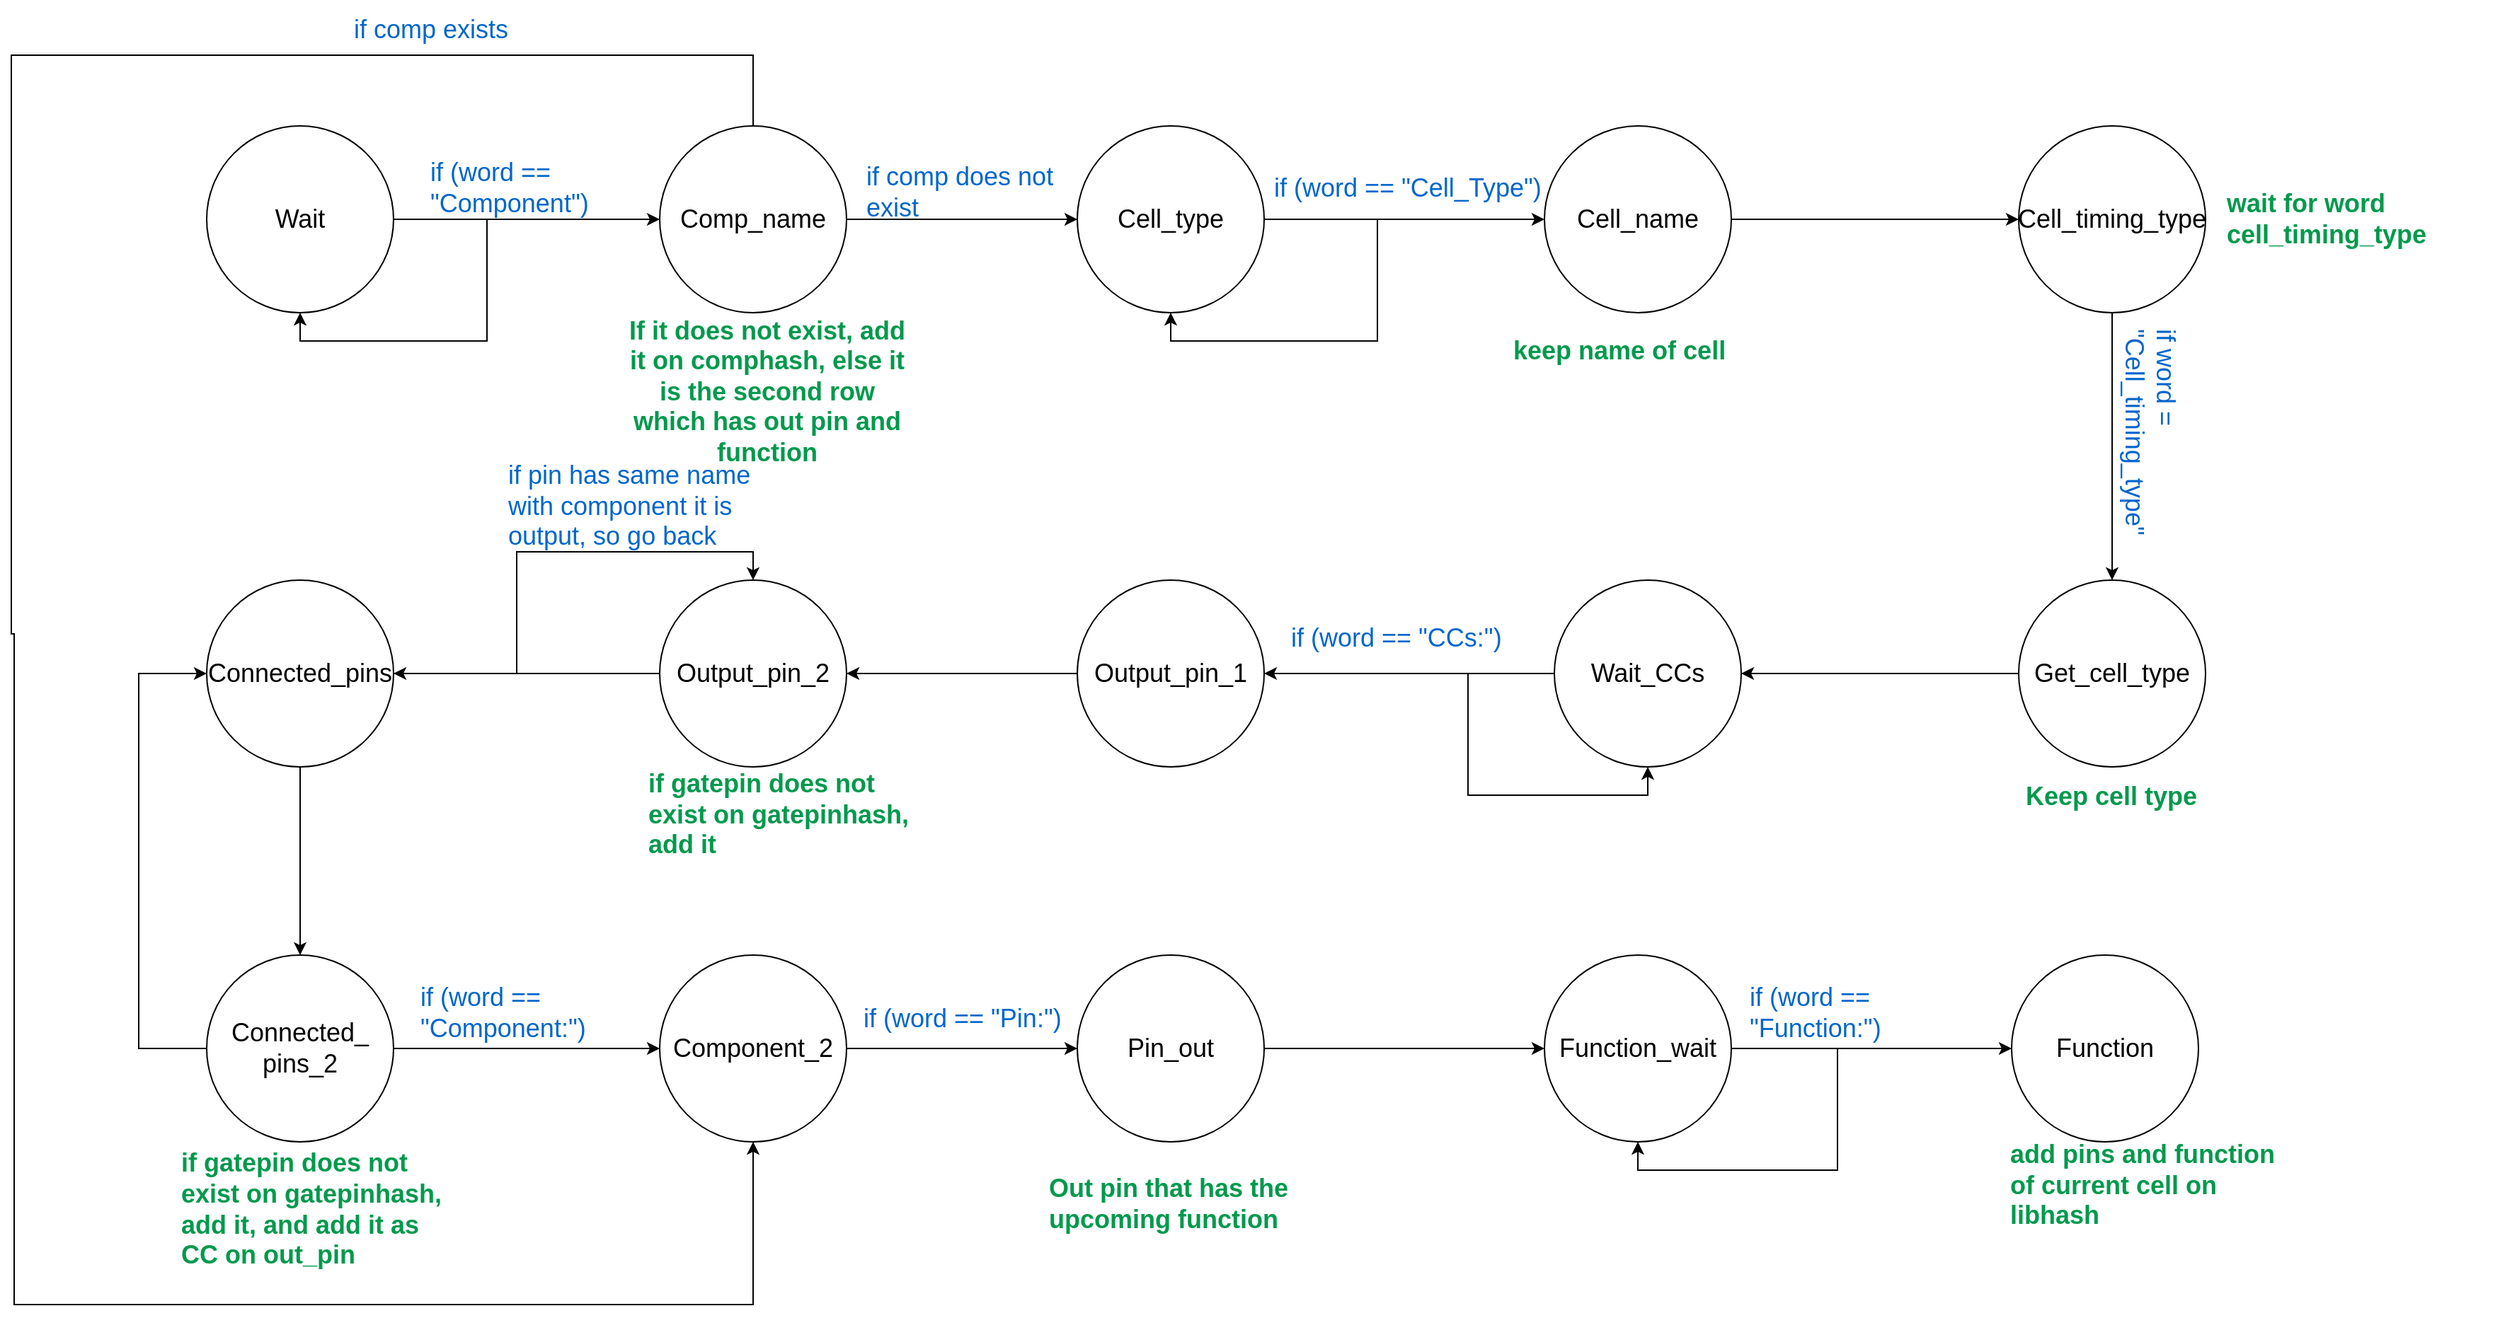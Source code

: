 <mxfile version="22.1.18" type="device">
  <diagram name="Page-1" id="itxUjWYvNmH4sVzir4aR">
    <mxGraphModel dx="2074" dy="1231" grid="0" gridSize="10" guides="1" tooltips="1" connect="1" arrows="1" fold="1" page="1" pageScale="1" pageWidth="2339" pageHeight="3300" math="0" shadow="0">
      <root>
        <mxCell id="0" />
        <mxCell id="1" parent="0" />
        <mxCell id="KMbIL7Nj7a4aRVGGerm7-7" style="edgeStyle=orthogonalEdgeStyle;rounded=0;orthogonalLoop=1;jettySize=auto;html=1;" edge="1" parent="1" source="KMbIL7Nj7a4aRVGGerm7-1" target="KMbIL7Nj7a4aRVGGerm7-3">
          <mxGeometry relative="1" as="geometry" />
        </mxCell>
        <mxCell id="KMbIL7Nj7a4aRVGGerm7-1" value="&lt;font style=&quot;font-size: 18px;&quot;&gt;Wait&lt;/font&gt;" style="ellipse;whiteSpace=wrap;html=1;aspect=fixed;" vertex="1" parent="1">
          <mxGeometry x="513" y="266" width="132" height="132" as="geometry" />
        </mxCell>
        <mxCell id="KMbIL7Nj7a4aRVGGerm7-8" style="edgeStyle=orthogonalEdgeStyle;rounded=0;orthogonalLoop=1;jettySize=auto;html=1;entryX=0;entryY=0.5;entryDx=0;entryDy=0;" edge="1" parent="1" source="KMbIL7Nj7a4aRVGGerm7-3" target="KMbIL7Nj7a4aRVGGerm7-4">
          <mxGeometry relative="1" as="geometry" />
        </mxCell>
        <mxCell id="KMbIL7Nj7a4aRVGGerm7-62" style="edgeStyle=orthogonalEdgeStyle;rounded=0;orthogonalLoop=1;jettySize=auto;html=1;entryX=0.5;entryY=1;entryDx=0;entryDy=0;exitX=0.5;exitY=0;exitDx=0;exitDy=0;" edge="1" parent="1" source="KMbIL7Nj7a4aRVGGerm7-3" target="KMbIL7Nj7a4aRVGGerm7-33">
          <mxGeometry relative="1" as="geometry">
            <Array as="points">
              <mxPoint x="899" y="216" />
              <mxPoint x="375" y="216" />
              <mxPoint x="375" y="625" />
              <mxPoint x="377" y="625" />
              <mxPoint x="377" y="1099" />
              <mxPoint x="899" y="1099" />
            </Array>
          </mxGeometry>
        </mxCell>
        <mxCell id="KMbIL7Nj7a4aRVGGerm7-3" value="&lt;font style=&quot;font-size: 18px;&quot;&gt;Comp_name&lt;/font&gt;" style="ellipse;whiteSpace=wrap;html=1;aspect=fixed;" vertex="1" parent="1">
          <mxGeometry x="833" y="266" width="132" height="132" as="geometry" />
        </mxCell>
        <mxCell id="KMbIL7Nj7a4aRVGGerm7-9" style="edgeStyle=orthogonalEdgeStyle;rounded=0;orthogonalLoop=1;jettySize=auto;html=1;entryX=0;entryY=0.5;entryDx=0;entryDy=0;" edge="1" parent="1" source="KMbIL7Nj7a4aRVGGerm7-4" target="KMbIL7Nj7a4aRVGGerm7-5">
          <mxGeometry relative="1" as="geometry" />
        </mxCell>
        <mxCell id="KMbIL7Nj7a4aRVGGerm7-4" value="&lt;font style=&quot;font-size: 18px;&quot;&gt;Cell_type&lt;/font&gt;" style="ellipse;whiteSpace=wrap;html=1;aspect=fixed;" vertex="1" parent="1">
          <mxGeometry x="1128" y="266" width="132" height="132" as="geometry" />
        </mxCell>
        <mxCell id="KMbIL7Nj7a4aRVGGerm7-10" style="edgeStyle=orthogonalEdgeStyle;rounded=0;orthogonalLoop=1;jettySize=auto;html=1;" edge="1" parent="1" source="KMbIL7Nj7a4aRVGGerm7-5" target="KMbIL7Nj7a4aRVGGerm7-6">
          <mxGeometry relative="1" as="geometry" />
        </mxCell>
        <mxCell id="KMbIL7Nj7a4aRVGGerm7-5" value="&lt;font style=&quot;font-size: 18px;&quot;&gt;Cell_name&lt;br&gt;&lt;/font&gt;" style="ellipse;whiteSpace=wrap;html=1;aspect=fixed;" vertex="1" parent="1">
          <mxGeometry x="1458" y="266" width="132" height="132" as="geometry" />
        </mxCell>
        <mxCell id="KMbIL7Nj7a4aRVGGerm7-40" style="edgeStyle=orthogonalEdgeStyle;rounded=0;orthogonalLoop=1;jettySize=auto;html=1;entryX=0.5;entryY=0;entryDx=0;entryDy=0;" edge="1" parent="1" source="KMbIL7Nj7a4aRVGGerm7-6" target="KMbIL7Nj7a4aRVGGerm7-27">
          <mxGeometry relative="1" as="geometry" />
        </mxCell>
        <mxCell id="KMbIL7Nj7a4aRVGGerm7-6" value="&lt;font style=&quot;font-size: 18px;&quot;&gt;Cell_timing_type&lt;br&gt;&lt;/font&gt;" style="ellipse;whiteSpace=wrap;html=1;aspect=fixed;" vertex="1" parent="1">
          <mxGeometry x="1793" y="266" width="132" height="132" as="geometry" />
        </mxCell>
        <mxCell id="KMbIL7Nj7a4aRVGGerm7-11" value="&lt;span style=&quot;font-size: 18px;&quot;&gt;&lt;font color=&quot;#0066cc&quot;&gt;if (word == &quot;Component&quot;)&lt;/font&gt;&lt;/span&gt;" style="text;html=1;strokeColor=none;fillColor=none;align=left;verticalAlign=middle;whiteSpace=wrap;rounded=0;" vertex="1" parent="1">
          <mxGeometry x="669" y="289" width="140" height="41" as="geometry" />
        </mxCell>
        <mxCell id="KMbIL7Nj7a4aRVGGerm7-14" value="&lt;span style=&quot;font-size: 18px;&quot;&gt;&lt;font color=&quot;#00994d&quot;&gt;&lt;b&gt;If it does not exist, add it on comphash, else it is the second row which has out pin and function&lt;/b&gt;&lt;/font&gt;&lt;/span&gt;" style="text;html=1;strokeColor=none;fillColor=none;align=center;verticalAlign=middle;whiteSpace=wrap;rounded=0;" vertex="1" parent="1">
          <mxGeometry x="809" y="433" width="200" height="41" as="geometry" />
        </mxCell>
        <mxCell id="KMbIL7Nj7a4aRVGGerm7-18" value="&lt;font color=&quot;#00994d&quot;&gt;&lt;span style=&quot;font-size: 18px;&quot;&gt;&lt;b&gt;keep name of cell&lt;/b&gt;&lt;/span&gt;&lt;/font&gt;" style="text;html=1;strokeColor=none;fillColor=none;align=left;verticalAlign=middle;whiteSpace=wrap;rounded=0;" vertex="1" parent="1">
          <mxGeometry x="1434" y="404" width="194" height="41" as="geometry" />
        </mxCell>
        <mxCell id="KMbIL7Nj7a4aRVGGerm7-19" value="&lt;font color=&quot;#00994d&quot;&gt;&lt;span style=&quot;font-size: 18px;&quot;&gt;&lt;b&gt;wait for word cell_timing_type&lt;/b&gt;&lt;/span&gt;&lt;/font&gt;" style="text;html=1;strokeColor=none;fillColor=none;align=left;verticalAlign=middle;whiteSpace=wrap;rounded=0;" vertex="1" parent="1">
          <mxGeometry x="1938" y="311.5" width="194" height="41" as="geometry" />
        </mxCell>
        <mxCell id="KMbIL7Nj7a4aRVGGerm7-22" value="&lt;span style=&quot;font-size: 18px;&quot;&gt;&lt;font color=&quot;#0066cc&quot;&gt;if (word == &quot;Cell_Type&quot;)&lt;/font&gt;&lt;/span&gt;" style="text;html=1;strokeColor=none;fillColor=none;align=left;verticalAlign=middle;whiteSpace=wrap;rounded=0;" vertex="1" parent="1">
          <mxGeometry x="1265" y="289" width="210" height="41" as="geometry" />
        </mxCell>
        <mxCell id="KMbIL7Nj7a4aRVGGerm7-26" value="&lt;span style=&quot;font-size: 18px;&quot;&gt;&lt;font color=&quot;#0066cc&quot;&gt;if word = &quot;Cell_timing_type&quot;&lt;/font&gt;&lt;/span&gt;" style="text;html=1;strokeColor=none;fillColor=none;align=left;verticalAlign=middle;whiteSpace=wrap;rounded=0;rotation=90;" vertex="1" parent="1">
          <mxGeometry x="1781" y="491" width="209" height="41" as="geometry" />
        </mxCell>
        <mxCell id="KMbIL7Nj7a4aRVGGerm7-41" style="edgeStyle=orthogonalEdgeStyle;rounded=0;orthogonalLoop=1;jettySize=auto;html=1;" edge="1" parent="1" source="KMbIL7Nj7a4aRVGGerm7-27" target="KMbIL7Nj7a4aRVGGerm7-28">
          <mxGeometry relative="1" as="geometry" />
        </mxCell>
        <mxCell id="KMbIL7Nj7a4aRVGGerm7-27" value="&lt;font style=&quot;font-size: 18px;&quot;&gt;Get_cell_type&lt;br&gt;&lt;/font&gt;" style="ellipse;whiteSpace=wrap;html=1;aspect=fixed;" vertex="1" parent="1">
          <mxGeometry x="1793" y="587" width="132" height="132" as="geometry" />
        </mxCell>
        <mxCell id="KMbIL7Nj7a4aRVGGerm7-43" style="edgeStyle=orthogonalEdgeStyle;rounded=0;orthogonalLoop=1;jettySize=auto;html=1;" edge="1" parent="1" source="KMbIL7Nj7a4aRVGGerm7-28" target="KMbIL7Nj7a4aRVGGerm7-29">
          <mxGeometry relative="1" as="geometry" />
        </mxCell>
        <mxCell id="KMbIL7Nj7a4aRVGGerm7-28" value="&lt;font style=&quot;font-size: 18px;&quot;&gt;Wait_CCs&lt;br&gt;&lt;/font&gt;" style="ellipse;whiteSpace=wrap;html=1;aspect=fixed;" vertex="1" parent="1">
          <mxGeometry x="1465" y="587" width="132" height="132" as="geometry" />
        </mxCell>
        <mxCell id="KMbIL7Nj7a4aRVGGerm7-47" style="edgeStyle=orthogonalEdgeStyle;rounded=0;orthogonalLoop=1;jettySize=auto;html=1;" edge="1" parent="1" source="KMbIL7Nj7a4aRVGGerm7-29" target="KMbIL7Nj7a4aRVGGerm7-30">
          <mxGeometry relative="1" as="geometry" />
        </mxCell>
        <mxCell id="KMbIL7Nj7a4aRVGGerm7-29" value="&lt;font style=&quot;font-size: 18px;&quot;&gt;Output_pin_1&lt;br&gt;&lt;/font&gt;" style="ellipse;whiteSpace=wrap;html=1;aspect=fixed;" vertex="1" parent="1">
          <mxGeometry x="1128" y="587" width="132" height="132" as="geometry" />
        </mxCell>
        <mxCell id="KMbIL7Nj7a4aRVGGerm7-48" style="edgeStyle=orthogonalEdgeStyle;rounded=0;orthogonalLoop=1;jettySize=auto;html=1;" edge="1" parent="1" source="KMbIL7Nj7a4aRVGGerm7-30" target="KMbIL7Nj7a4aRVGGerm7-31">
          <mxGeometry relative="1" as="geometry" />
        </mxCell>
        <mxCell id="KMbIL7Nj7a4aRVGGerm7-30" value="&lt;font style=&quot;font-size: 18px;&quot;&gt;Output_pin_2&lt;br&gt;&lt;/font&gt;" style="ellipse;whiteSpace=wrap;html=1;aspect=fixed;" vertex="1" parent="1">
          <mxGeometry x="833" y="587" width="132" height="132" as="geometry" />
        </mxCell>
        <mxCell id="KMbIL7Nj7a4aRVGGerm7-49" style="edgeStyle=orthogonalEdgeStyle;rounded=0;orthogonalLoop=1;jettySize=auto;html=1;" edge="1" parent="1" source="KMbIL7Nj7a4aRVGGerm7-31" target="KMbIL7Nj7a4aRVGGerm7-32">
          <mxGeometry relative="1" as="geometry" />
        </mxCell>
        <mxCell id="KMbIL7Nj7a4aRVGGerm7-50" style="edgeStyle=orthogonalEdgeStyle;rounded=0;orthogonalLoop=1;jettySize=auto;html=1;entryX=0.5;entryY=0;entryDx=0;entryDy=0;" edge="1" parent="1" source="KMbIL7Nj7a4aRVGGerm7-31" target="KMbIL7Nj7a4aRVGGerm7-30">
          <mxGeometry relative="1" as="geometry">
            <Array as="points">
              <mxPoint x="732" y="653" />
              <mxPoint x="732" y="567" />
              <mxPoint x="899" y="567" />
            </Array>
          </mxGeometry>
        </mxCell>
        <mxCell id="KMbIL7Nj7a4aRVGGerm7-31" value="&lt;font style=&quot;font-size: 18px;&quot;&gt;Connected_pins&lt;br&gt;&lt;/font&gt;" style="ellipse;whiteSpace=wrap;html=1;aspect=fixed;" vertex="1" parent="1">
          <mxGeometry x="513" y="587" width="132" height="132" as="geometry" />
        </mxCell>
        <mxCell id="KMbIL7Nj7a4aRVGGerm7-56" style="edgeStyle=orthogonalEdgeStyle;rounded=0;orthogonalLoop=1;jettySize=auto;html=1;entryX=0;entryY=0.5;entryDx=0;entryDy=0;exitX=0;exitY=0.5;exitDx=0;exitDy=0;" edge="1" parent="1" source="KMbIL7Nj7a4aRVGGerm7-32" target="KMbIL7Nj7a4aRVGGerm7-31">
          <mxGeometry relative="1" as="geometry">
            <Array as="points">
              <mxPoint x="465" y="918" />
              <mxPoint x="465" y="653" />
            </Array>
          </mxGeometry>
        </mxCell>
        <mxCell id="KMbIL7Nj7a4aRVGGerm7-64" style="edgeStyle=orthogonalEdgeStyle;rounded=0;orthogonalLoop=1;jettySize=auto;html=1;entryX=0;entryY=0.5;entryDx=0;entryDy=0;" edge="1" parent="1" source="KMbIL7Nj7a4aRVGGerm7-32" target="KMbIL7Nj7a4aRVGGerm7-33">
          <mxGeometry relative="1" as="geometry" />
        </mxCell>
        <mxCell id="KMbIL7Nj7a4aRVGGerm7-32" value="&lt;font style=&quot;font-size: 18px;&quot;&gt;Connected_&lt;br&gt;pins_2&lt;br&gt;&lt;/font&gt;" style="ellipse;whiteSpace=wrap;html=1;aspect=fixed;" vertex="1" parent="1">
          <mxGeometry x="513" y="852" width="132" height="132" as="geometry" />
        </mxCell>
        <mxCell id="KMbIL7Nj7a4aRVGGerm7-54" style="edgeStyle=orthogonalEdgeStyle;rounded=0;orthogonalLoop=1;jettySize=auto;html=1;entryX=0;entryY=0.5;entryDx=0;entryDy=0;" edge="1" parent="1" source="KMbIL7Nj7a4aRVGGerm7-33" target="KMbIL7Nj7a4aRVGGerm7-34">
          <mxGeometry relative="1" as="geometry" />
        </mxCell>
        <mxCell id="KMbIL7Nj7a4aRVGGerm7-33" value="&lt;font style=&quot;font-size: 18px;&quot;&gt;Component_2&lt;br&gt;&lt;/font&gt;" style="ellipse;whiteSpace=wrap;html=1;aspect=fixed;" vertex="1" parent="1">
          <mxGeometry x="833" y="852" width="132" height="132" as="geometry" />
        </mxCell>
        <mxCell id="KMbIL7Nj7a4aRVGGerm7-57" style="edgeStyle=orthogonalEdgeStyle;rounded=0;orthogonalLoop=1;jettySize=auto;html=1;entryX=0;entryY=0.5;entryDx=0;entryDy=0;" edge="1" parent="1" source="KMbIL7Nj7a4aRVGGerm7-34" target="KMbIL7Nj7a4aRVGGerm7-35">
          <mxGeometry relative="1" as="geometry" />
        </mxCell>
        <mxCell id="KMbIL7Nj7a4aRVGGerm7-34" value="&lt;font style=&quot;font-size: 18px;&quot;&gt;Pin_out&lt;br&gt;&lt;/font&gt;" style="ellipse;whiteSpace=wrap;html=1;aspect=fixed;" vertex="1" parent="1">
          <mxGeometry x="1128" y="852" width="132" height="132" as="geometry" />
        </mxCell>
        <mxCell id="KMbIL7Nj7a4aRVGGerm7-58" style="edgeStyle=orthogonalEdgeStyle;rounded=0;orthogonalLoop=1;jettySize=auto;html=1;" edge="1" parent="1" source="KMbIL7Nj7a4aRVGGerm7-35" target="KMbIL7Nj7a4aRVGGerm7-36">
          <mxGeometry relative="1" as="geometry" />
        </mxCell>
        <mxCell id="KMbIL7Nj7a4aRVGGerm7-35" value="&lt;font style=&quot;font-size: 18px;&quot;&gt;Function_wait&lt;br&gt;&lt;/font&gt;" style="ellipse;whiteSpace=wrap;html=1;aspect=fixed;" vertex="1" parent="1">
          <mxGeometry x="1458" y="852" width="132" height="132" as="geometry" />
        </mxCell>
        <mxCell id="KMbIL7Nj7a4aRVGGerm7-36" value="&lt;font style=&quot;font-size: 18px;&quot;&gt;Function&lt;br&gt;&lt;/font&gt;" style="ellipse;whiteSpace=wrap;html=1;aspect=fixed;" vertex="1" parent="1">
          <mxGeometry x="1788" y="852" width="132" height="132" as="geometry" />
        </mxCell>
        <mxCell id="KMbIL7Nj7a4aRVGGerm7-37" style="edgeStyle=orthogonalEdgeStyle;rounded=0;orthogonalLoop=1;jettySize=auto;html=1;entryX=0.5;entryY=1;entryDx=0;entryDy=0;exitX=1;exitY=0.5;exitDx=0;exitDy=0;" edge="1" parent="1" source="KMbIL7Nj7a4aRVGGerm7-1" target="KMbIL7Nj7a4aRVGGerm7-1">
          <mxGeometry relative="1" as="geometry">
            <Array as="points">
              <mxPoint x="711" y="332" />
              <mxPoint x="711" y="418" />
              <mxPoint x="579" y="418" />
            </Array>
          </mxGeometry>
        </mxCell>
        <mxCell id="KMbIL7Nj7a4aRVGGerm7-38" value="&lt;font color=&quot;#0066cc&quot;&gt;&lt;span style=&quot;font-size: 18px;&quot;&gt;if comp does not exist&lt;/span&gt;&lt;/font&gt;" style="text;html=1;strokeColor=none;fillColor=none;align=left;verticalAlign=middle;whiteSpace=wrap;rounded=0;" vertex="1" parent="1">
          <mxGeometry x="977" y="292" width="140" height="41" as="geometry" />
        </mxCell>
        <mxCell id="KMbIL7Nj7a4aRVGGerm7-39" style="edgeStyle=orthogonalEdgeStyle;rounded=0;orthogonalLoop=1;jettySize=auto;html=1;entryX=0.5;entryY=1;entryDx=0;entryDy=0;exitX=1;exitY=0.5;exitDx=0;exitDy=0;" edge="1" parent="1" source="KMbIL7Nj7a4aRVGGerm7-4" target="KMbIL7Nj7a4aRVGGerm7-4">
          <mxGeometry relative="1" as="geometry">
            <Array as="points">
              <mxPoint x="1340" y="332" />
              <mxPoint x="1340" y="418" />
              <mxPoint x="1194" y="418" />
            </Array>
          </mxGeometry>
        </mxCell>
        <mxCell id="KMbIL7Nj7a4aRVGGerm7-42" value="&lt;font color=&quot;#00994d&quot;&gt;&lt;span style=&quot;font-size: 18px;&quot;&gt;&lt;b&gt;Keep cell type&lt;/b&gt;&lt;/span&gt;&lt;/font&gt;" style="text;html=1;strokeColor=none;fillColor=none;align=left;verticalAlign=middle;whiteSpace=wrap;rounded=0;" vertex="1" parent="1">
          <mxGeometry x="1796" y="719" width="194" height="41" as="geometry" />
        </mxCell>
        <mxCell id="KMbIL7Nj7a4aRVGGerm7-44" value="&lt;span style=&quot;font-size: 18px;&quot;&gt;&lt;font color=&quot;#0066cc&quot;&gt;if (word == &quot;CCs:&quot;)&lt;/font&gt;&lt;/span&gt;" style="text;html=1;strokeColor=none;fillColor=none;align=left;verticalAlign=middle;whiteSpace=wrap;rounded=0;" vertex="1" parent="1">
          <mxGeometry x="1277" y="607" width="210" height="41" as="geometry" />
        </mxCell>
        <mxCell id="KMbIL7Nj7a4aRVGGerm7-45" style="edgeStyle=orthogonalEdgeStyle;rounded=0;orthogonalLoop=1;jettySize=auto;html=1;entryX=0.5;entryY=1;entryDx=0;entryDy=0;exitX=0;exitY=0.5;exitDx=0;exitDy=0;" edge="1" parent="1" source="KMbIL7Nj7a4aRVGGerm7-28" target="KMbIL7Nj7a4aRVGGerm7-28">
          <mxGeometry relative="1" as="geometry">
            <Array as="points">
              <mxPoint x="1404" y="653" />
              <mxPoint x="1404" y="739" />
              <mxPoint x="1531" y="739" />
            </Array>
          </mxGeometry>
        </mxCell>
        <mxCell id="KMbIL7Nj7a4aRVGGerm7-46" value="&lt;font color=&quot;#00994d&quot;&gt;&lt;span style=&quot;font-size: 18px;&quot;&gt;&lt;b&gt;if gatepin does not exist on gatepinhash, add it&lt;/b&gt;&lt;/span&gt;&lt;/font&gt;" style="text;html=1;strokeColor=none;fillColor=none;align=left;verticalAlign=middle;whiteSpace=wrap;rounded=0;" vertex="1" parent="1">
          <mxGeometry x="823" y="732" width="194" height="41" as="geometry" />
        </mxCell>
        <mxCell id="KMbIL7Nj7a4aRVGGerm7-51" value="&lt;span style=&quot;font-size: 18px;&quot;&gt;&lt;font color=&quot;#0066cc&quot;&gt;if pin has same name with component it is output, so go back&lt;/font&gt;&lt;/span&gt;" style="text;html=1;strokeColor=none;fillColor=none;align=left;verticalAlign=middle;whiteSpace=wrap;rounded=0;" vertex="1" parent="1">
          <mxGeometry x="724" y="514" width="210" height="41" as="geometry" />
        </mxCell>
        <mxCell id="KMbIL7Nj7a4aRVGGerm7-52" value="&lt;font color=&quot;#00994d&quot;&gt;&lt;span style=&quot;font-size: 18px;&quot;&gt;&lt;b&gt;if gatepin does not exist on gatepinhash, add it, and add it as CC on out_pin&lt;/b&gt;&lt;/span&gt;&lt;/font&gt;" style="text;html=1;strokeColor=none;fillColor=none;align=left;verticalAlign=middle;whiteSpace=wrap;rounded=0;" vertex="1" parent="1">
          <mxGeometry x="493" y="1011" width="194" height="41" as="geometry" />
        </mxCell>
        <mxCell id="KMbIL7Nj7a4aRVGGerm7-55" value="&lt;span style=&quot;font-size: 18px;&quot;&gt;&lt;font color=&quot;#0066cc&quot;&gt;if (word == &quot;Pin:&quot;)&lt;/font&gt;&lt;/span&gt;" style="text;html=1;strokeColor=none;fillColor=none;align=left;verticalAlign=middle;whiteSpace=wrap;rounded=0;" vertex="1" parent="1">
          <mxGeometry x="975" y="876" width="154" height="41" as="geometry" />
        </mxCell>
        <mxCell id="KMbIL7Nj7a4aRVGGerm7-59" style="edgeStyle=orthogonalEdgeStyle;rounded=0;orthogonalLoop=1;jettySize=auto;html=1;entryX=0.5;entryY=1;entryDx=0;entryDy=0;exitX=1;exitY=0.5;exitDx=0;exitDy=0;" edge="1" parent="1" source="KMbIL7Nj7a4aRVGGerm7-35" target="KMbIL7Nj7a4aRVGGerm7-35">
          <mxGeometry relative="1" as="geometry">
            <Array as="points">
              <mxPoint x="1665" y="918" />
              <mxPoint x="1665" y="1004" />
              <mxPoint x="1524" y="1004" />
            </Array>
          </mxGeometry>
        </mxCell>
        <mxCell id="KMbIL7Nj7a4aRVGGerm7-60" value="&lt;span style=&quot;font-size: 18px;&quot;&gt;&lt;font color=&quot;#0066cc&quot;&gt;if (word == &quot;Function:&quot;)&lt;/font&gt;&lt;/span&gt;" style="text;html=1;strokeColor=none;fillColor=none;align=left;verticalAlign=middle;whiteSpace=wrap;rounded=0;" vertex="1" parent="1">
          <mxGeometry x="1601" y="872" width="154" height="41" as="geometry" />
        </mxCell>
        <mxCell id="KMbIL7Nj7a4aRVGGerm7-61" value="&lt;font color=&quot;#00994d&quot;&gt;&lt;span style=&quot;font-size: 18px;&quot;&gt;&lt;b&gt;add pins and function of current cell on libhash&lt;/b&gt;&lt;/span&gt;&lt;/font&gt;" style="text;html=1;strokeColor=none;fillColor=none;align=left;verticalAlign=middle;whiteSpace=wrap;rounded=0;" vertex="1" parent="1">
          <mxGeometry x="1785" y="994" width="194" height="41" as="geometry" />
        </mxCell>
        <mxCell id="KMbIL7Nj7a4aRVGGerm7-63" value="&lt;font color=&quot;#0066cc&quot;&gt;&lt;span style=&quot;font-size: 18px;&quot;&gt;if comp exists&lt;/span&gt;&lt;/font&gt;" style="text;html=1;strokeColor=none;fillColor=none;align=left;verticalAlign=middle;whiteSpace=wrap;rounded=0;" vertex="1" parent="1">
          <mxGeometry x="615" y="177" width="192" height="41" as="geometry" />
        </mxCell>
        <mxCell id="KMbIL7Nj7a4aRVGGerm7-65" value="&lt;span style=&quot;font-size: 18px;&quot;&gt;&lt;font color=&quot;#0066cc&quot;&gt;if (word == &quot;Component:&quot;)&lt;/font&gt;&lt;/span&gt;" style="text;html=1;strokeColor=none;fillColor=none;align=left;verticalAlign=middle;whiteSpace=wrap;rounded=0;" vertex="1" parent="1">
          <mxGeometry x="662" y="872" width="154" height="41" as="geometry" />
        </mxCell>
        <mxCell id="KMbIL7Nj7a4aRVGGerm7-66" value="&lt;font color=&quot;#00994d&quot;&gt;&lt;span style=&quot;font-size: 18px;&quot;&gt;&lt;b&gt;Out pin that has the upcoming function&lt;/b&gt;&lt;/span&gt;&lt;/font&gt;" style="text;html=1;strokeColor=none;fillColor=none;align=left;verticalAlign=middle;whiteSpace=wrap;rounded=0;" vertex="1" parent="1">
          <mxGeometry x="1106" y="1007" width="194" height="41" as="geometry" />
        </mxCell>
      </root>
    </mxGraphModel>
  </diagram>
</mxfile>
